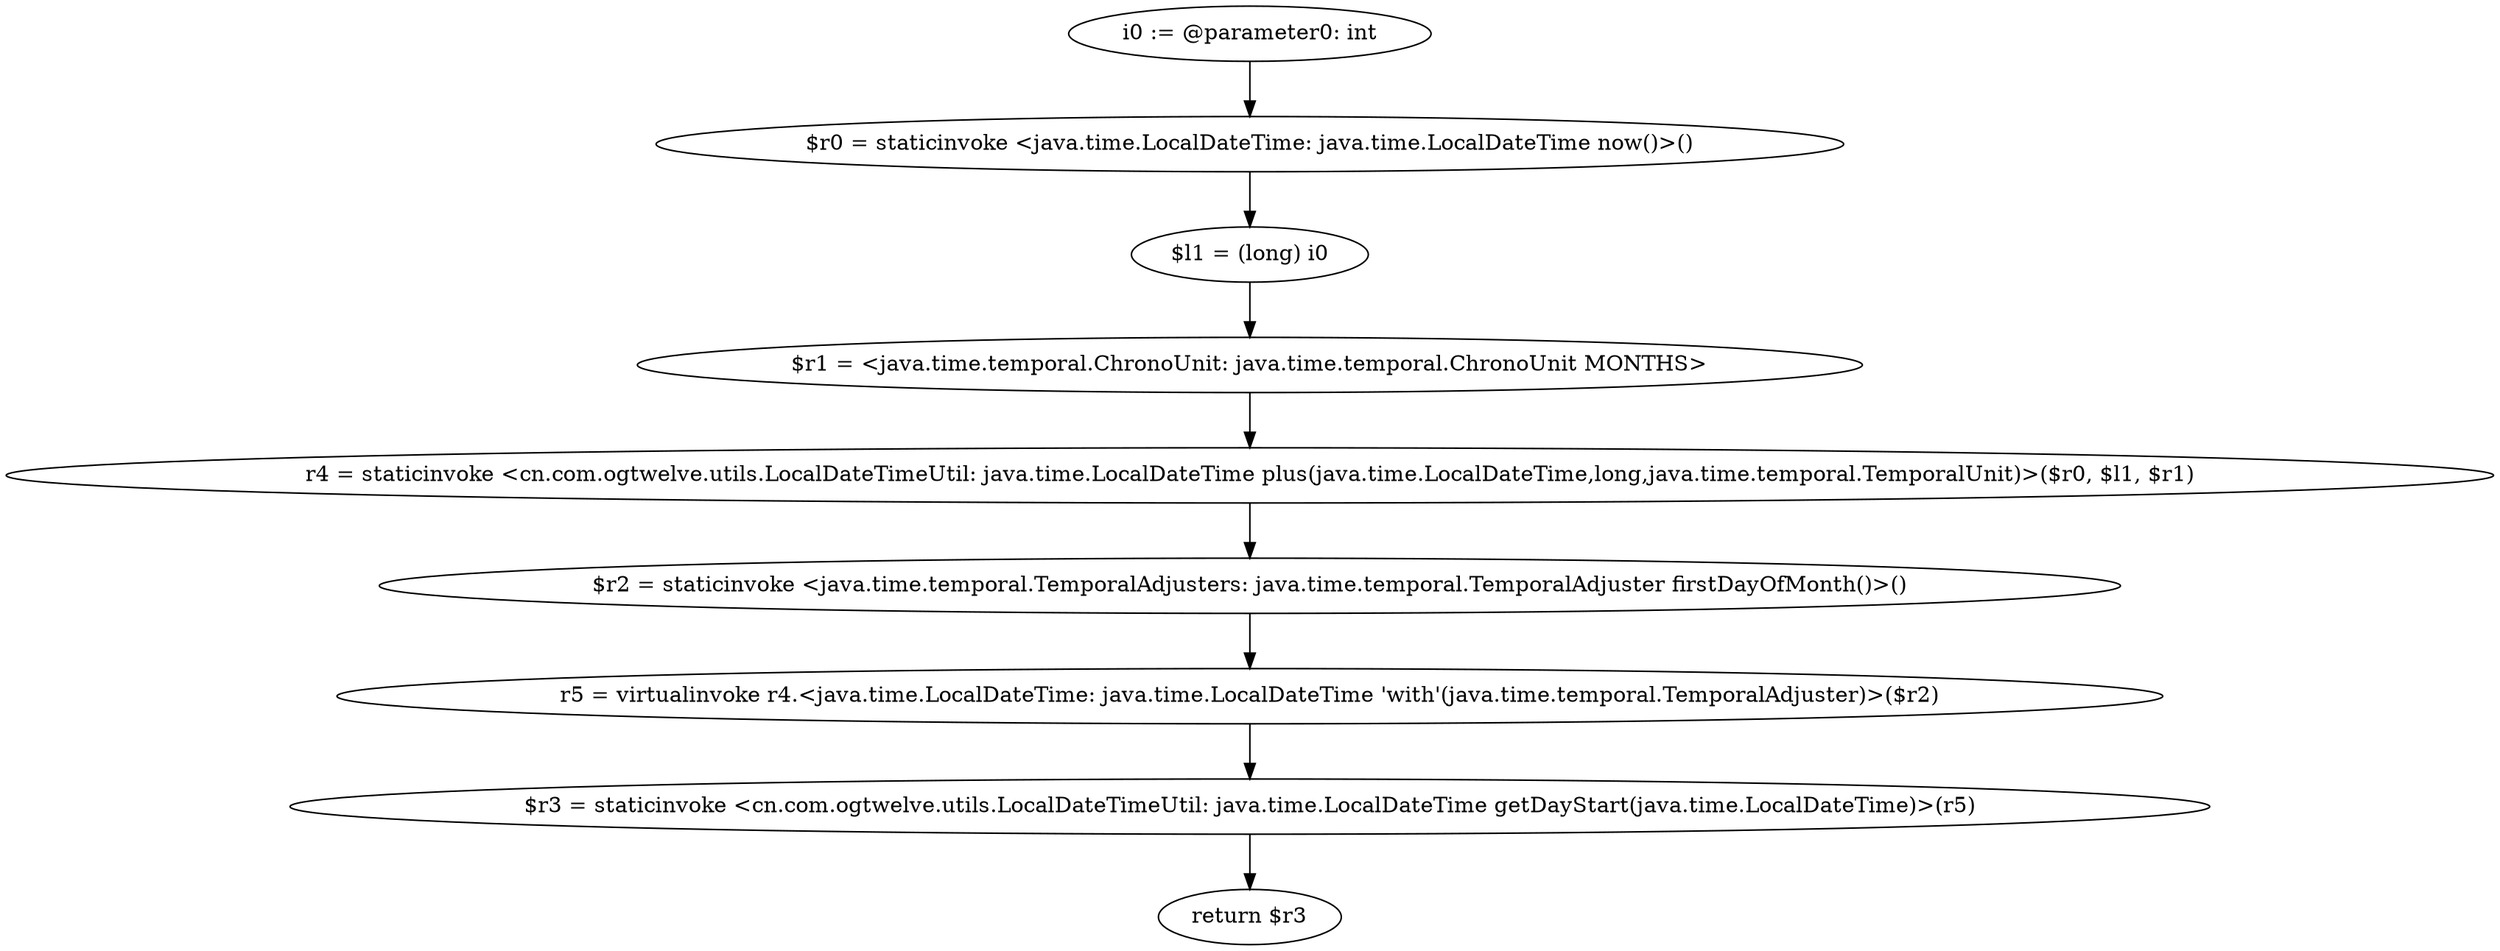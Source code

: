 digraph "unitGraph" {
    "i0 := @parameter0: int"
    "$r0 = staticinvoke <java.time.LocalDateTime: java.time.LocalDateTime now()>()"
    "$l1 = (long) i0"
    "$r1 = <java.time.temporal.ChronoUnit: java.time.temporal.ChronoUnit MONTHS>"
    "r4 = staticinvoke <cn.com.ogtwelve.utils.LocalDateTimeUtil: java.time.LocalDateTime plus(java.time.LocalDateTime,long,java.time.temporal.TemporalUnit)>($r0, $l1, $r1)"
    "$r2 = staticinvoke <java.time.temporal.TemporalAdjusters: java.time.temporal.TemporalAdjuster firstDayOfMonth()>()"
    "r5 = virtualinvoke r4.<java.time.LocalDateTime: java.time.LocalDateTime 'with'(java.time.temporal.TemporalAdjuster)>($r2)"
    "$r3 = staticinvoke <cn.com.ogtwelve.utils.LocalDateTimeUtil: java.time.LocalDateTime getDayStart(java.time.LocalDateTime)>(r5)"
    "return $r3"
    "i0 := @parameter0: int"->"$r0 = staticinvoke <java.time.LocalDateTime: java.time.LocalDateTime now()>()";
    "$r0 = staticinvoke <java.time.LocalDateTime: java.time.LocalDateTime now()>()"->"$l1 = (long) i0";
    "$l1 = (long) i0"->"$r1 = <java.time.temporal.ChronoUnit: java.time.temporal.ChronoUnit MONTHS>";
    "$r1 = <java.time.temporal.ChronoUnit: java.time.temporal.ChronoUnit MONTHS>"->"r4 = staticinvoke <cn.com.ogtwelve.utils.LocalDateTimeUtil: java.time.LocalDateTime plus(java.time.LocalDateTime,long,java.time.temporal.TemporalUnit)>($r0, $l1, $r1)";
    "r4 = staticinvoke <cn.com.ogtwelve.utils.LocalDateTimeUtil: java.time.LocalDateTime plus(java.time.LocalDateTime,long,java.time.temporal.TemporalUnit)>($r0, $l1, $r1)"->"$r2 = staticinvoke <java.time.temporal.TemporalAdjusters: java.time.temporal.TemporalAdjuster firstDayOfMonth()>()";
    "$r2 = staticinvoke <java.time.temporal.TemporalAdjusters: java.time.temporal.TemporalAdjuster firstDayOfMonth()>()"->"r5 = virtualinvoke r4.<java.time.LocalDateTime: java.time.LocalDateTime 'with'(java.time.temporal.TemporalAdjuster)>($r2)";
    "r5 = virtualinvoke r4.<java.time.LocalDateTime: java.time.LocalDateTime 'with'(java.time.temporal.TemporalAdjuster)>($r2)"->"$r3 = staticinvoke <cn.com.ogtwelve.utils.LocalDateTimeUtil: java.time.LocalDateTime getDayStart(java.time.LocalDateTime)>(r5)";
    "$r3 = staticinvoke <cn.com.ogtwelve.utils.LocalDateTimeUtil: java.time.LocalDateTime getDayStart(java.time.LocalDateTime)>(r5)"->"return $r3";
}

